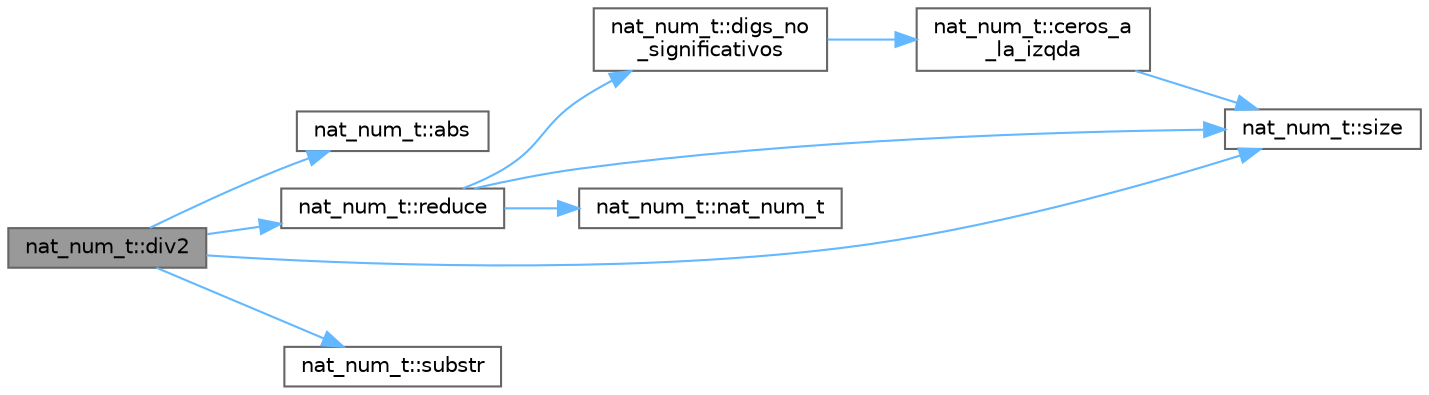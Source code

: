 digraph "nat_num_t::div2"
{
 // INTERACTIVE_SVG=YES
 // LATEX_PDF_SIZE
  bgcolor="transparent";
  edge [fontname=Helvetica,fontsize=10,labelfontname=Helvetica,labelfontsize=10];
  node [fontname=Helvetica,fontsize=10,shape=box,height=0.2,width=0.4];
  rankdir="LR";
  Node1 [label="nat_num_t::div2",height=0.2,width=0.4,color="gray40", fillcolor="grey60", style="filled", fontcolor="black",tooltip=" "];
  Node1 -> Node2 [color="steelblue1",style="solid"];
  Node2 [label="nat_num_t::abs",height=0.2,width=0.4,color="grey40", fillcolor="white", style="filled",URL="$classnat__num__t.html#a5884ef039a920a6cd34409885551d33a",tooltip=" "];
  Node1 -> Node3 [color="steelblue1",style="solid"];
  Node3 [label="nat_num_t::reduce",height=0.2,width=0.4,color="grey40", fillcolor="white", style="filled",URL="$classnat__num__t.html#a5a1e29dfd320bf08016a2f0227621f0d",tooltip=" "];
  Node3 -> Node4 [color="steelblue1",style="solid"];
  Node4 [label="nat_num_t::digs_no\l_significativos",height=0.2,width=0.4,color="grey40", fillcolor="white", style="filled",URL="$classnat__num__t.html#a14b63725918fba3ba1f731c3cda4b6ca",tooltip=" "];
  Node4 -> Node5 [color="steelblue1",style="solid"];
  Node5 [label="nat_num_t::ceros_a\l_la_izqda",height=0.2,width=0.4,color="grey40", fillcolor="white", style="filled",URL="$classnat__num__t.html#a2a7eae79a48f9b29a40c9103cfac72d7",tooltip=" "];
  Node5 -> Node6 [color="steelblue1",style="solid"];
  Node6 [label="nat_num_t::size",height=0.2,width=0.4,color="grey40", fillcolor="white", style="filled",URL="$classnat__num__t.html#a3f420ff49cf6b55ef38936b2035a4071",tooltip=" "];
  Node3 -> Node7 [color="steelblue1",style="solid"];
  Node7 [label="nat_num_t::nat_num_t",height=0.2,width=0.4,color="grey40", fillcolor="white", style="filled",URL="$classnat__num__t.html#a8f8bdd2355aab6b9b24f4c87cd68f5b7",tooltip=" "];
  Node3 -> Node6 [color="steelblue1",style="solid"];
  Node1 -> Node6 [color="steelblue1",style="solid"];
  Node1 -> Node8 [color="steelblue1",style="solid"];
  Node8 [label="nat_num_t::substr",height=0.2,width=0.4,color="grey40", fillcolor="white", style="filled",URL="$classnat__num__t.html#a04b3864005da7d30b79ebdb0b4529bcc",tooltip=" "];
}
